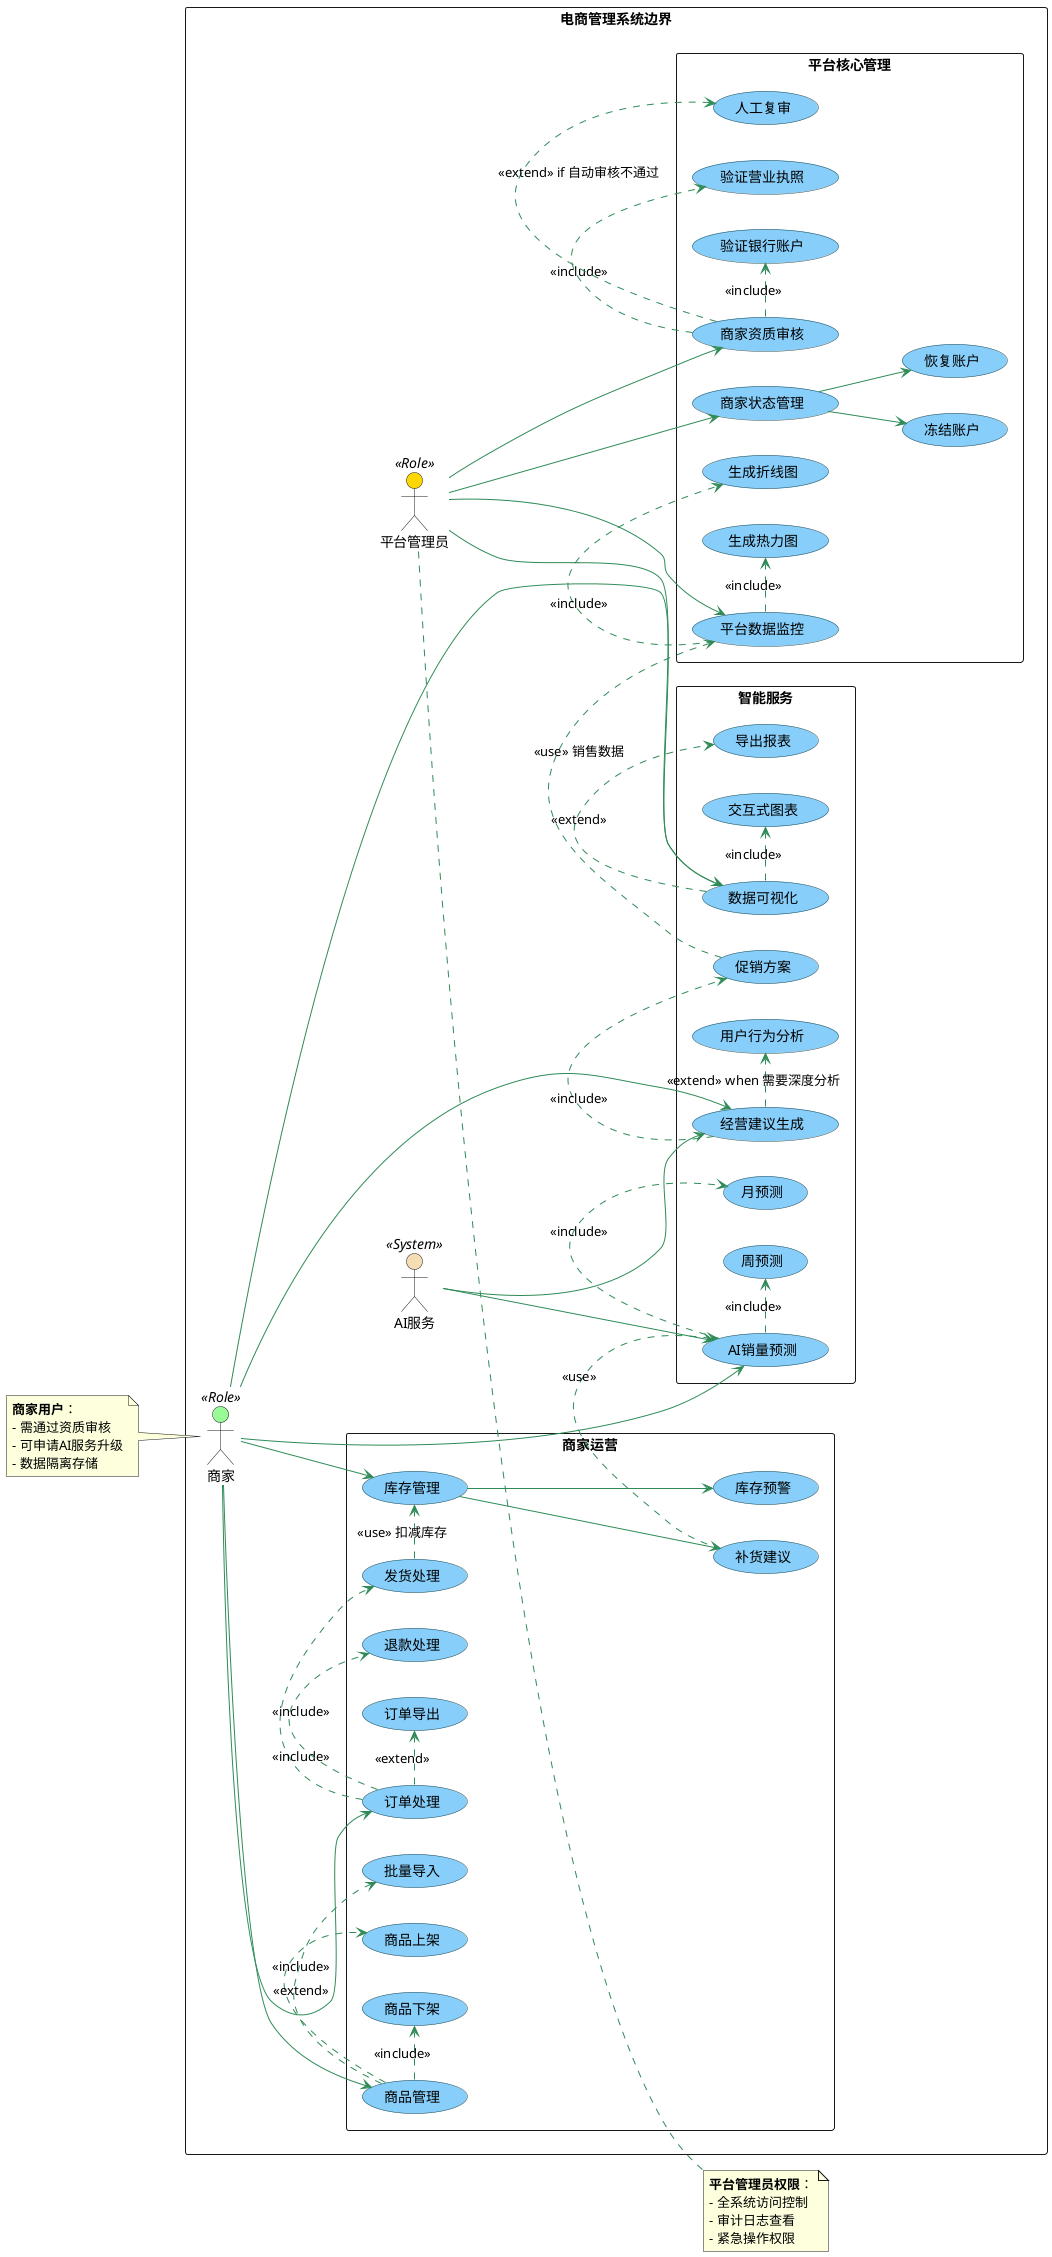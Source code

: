 @startuml ECommerceSystem_DetailedUseCase

left to right direction
skinparam packageStyle rectangle
skinparam usecase {
  BackgroundColor #LightSkyBlue
  BorderColor #2F4F4F
  ArrowColor #2E8B57
}

rectangle "电商管理系统边界" {
  actor "平台管理员" as admin <<Role>> #FFD700
  actor "商家" as merchant <<Role>> #98FB98
  actor "AI服务" as ai <<System>> #F5DEB3

  package "平台核心管理" {
    (商家资质审核) as UC1
    (验证营业执照) as UC1_1
    (验证银行账户) as UC1_2
    (人工复审) as UC1_3

    UC1 .> UC1_1 : <<include>>
    UC1 .> UC1_2 : <<include>>
    UC1 .> UC1_3 : <<extend>> if 自动审核不通过

    (平台数据监控) as UC2
    (生成热力图) as UC2_1
    (生成折线图) as UC2_2

    UC2 .> UC2_1 : <<include>>
    UC2 .> UC2_2 : <<include>>

    (商家状态管理) as UC3
    (冻结账户) as UC3_1
    (恢复账户) as UC3_2

    UC3 --> UC3_1
    UC3 --> UC3_2
  }

  package "商家运营" {
    (商品管理) as UC4
    (商品上架) as UC4_1
    (商品下架) as UC4_2
    (批量导入) as UC4_3

    UC4 .> UC4_1 : <<include>>
    UC4 .> UC4_2 : <<include>>
    UC4 .> UC4_3 : <<extend>>

    (订单处理) as UC5
    (发货处理) as UC5_1
    (退款处理) as UC5_2
    (订单导出) as UC5_3

    UC5 .> UC5_1 : <<include>>
    UC5 .> UC5_2 : <<include>>
    UC5 .> UC5_3 : <<extend>>

    (库存管理) as UC6
    (库存预警) as UC6_1
    (补货建议) as UC6_2

    UC6 --> UC6_1
    UC6 --> UC6_2
  }

  package "智能服务" {
    (AI销量预测) as UC7
    (周预测) as UC7_1
    (月预测) as UC7_2

    UC7 .> UC7_1 : <<include>>
    UC7 .> UC7_2 : <<include>>

    (经营建议生成) as UC8
    (促销方案) as UC8_1
    (用户行为分析) as UC8_2

    UC8 .> UC8_1 : <<include>>
    UC8 .> UC8_2 : <<extend>> when 需要深度分析

    (数据可视化) as UC9
    (交互式图表) as UC9_1
    (导出报表) as UC9_2

    UC9 .> UC9_1 : <<include>>
    UC9 .> UC9_2 : <<extend>>
  }

  ' 主要关联关系
  admin --> UC1
  admin --> UC2
  admin --> UC3
  admin --> UC9

  merchant --> UC4
  merchant --> UC5
  merchant --> UC6
  merchant --> UC7
  merchant --> UC8
  merchant --> UC9

  ai --> UC7
  ai --> UC8

  ' 跨模块关系
  UC6_2 .> UC7 : <<use>>
  UC8_1 .> UC2 : <<use>> 销售数据
  UC5_1 .> UC6 : <<use>> 扣减库存
}

note right of admin
  **平台管理员权限**：
  - 全系统访问控制
  - 审计日志查看
  - 紧急操作权限
end note

note left of merchant
  **商家用户**：
  - 需通过资质审核
  - 可申请AI服务升级
  - 数据隔离存储
end note

@enduml
